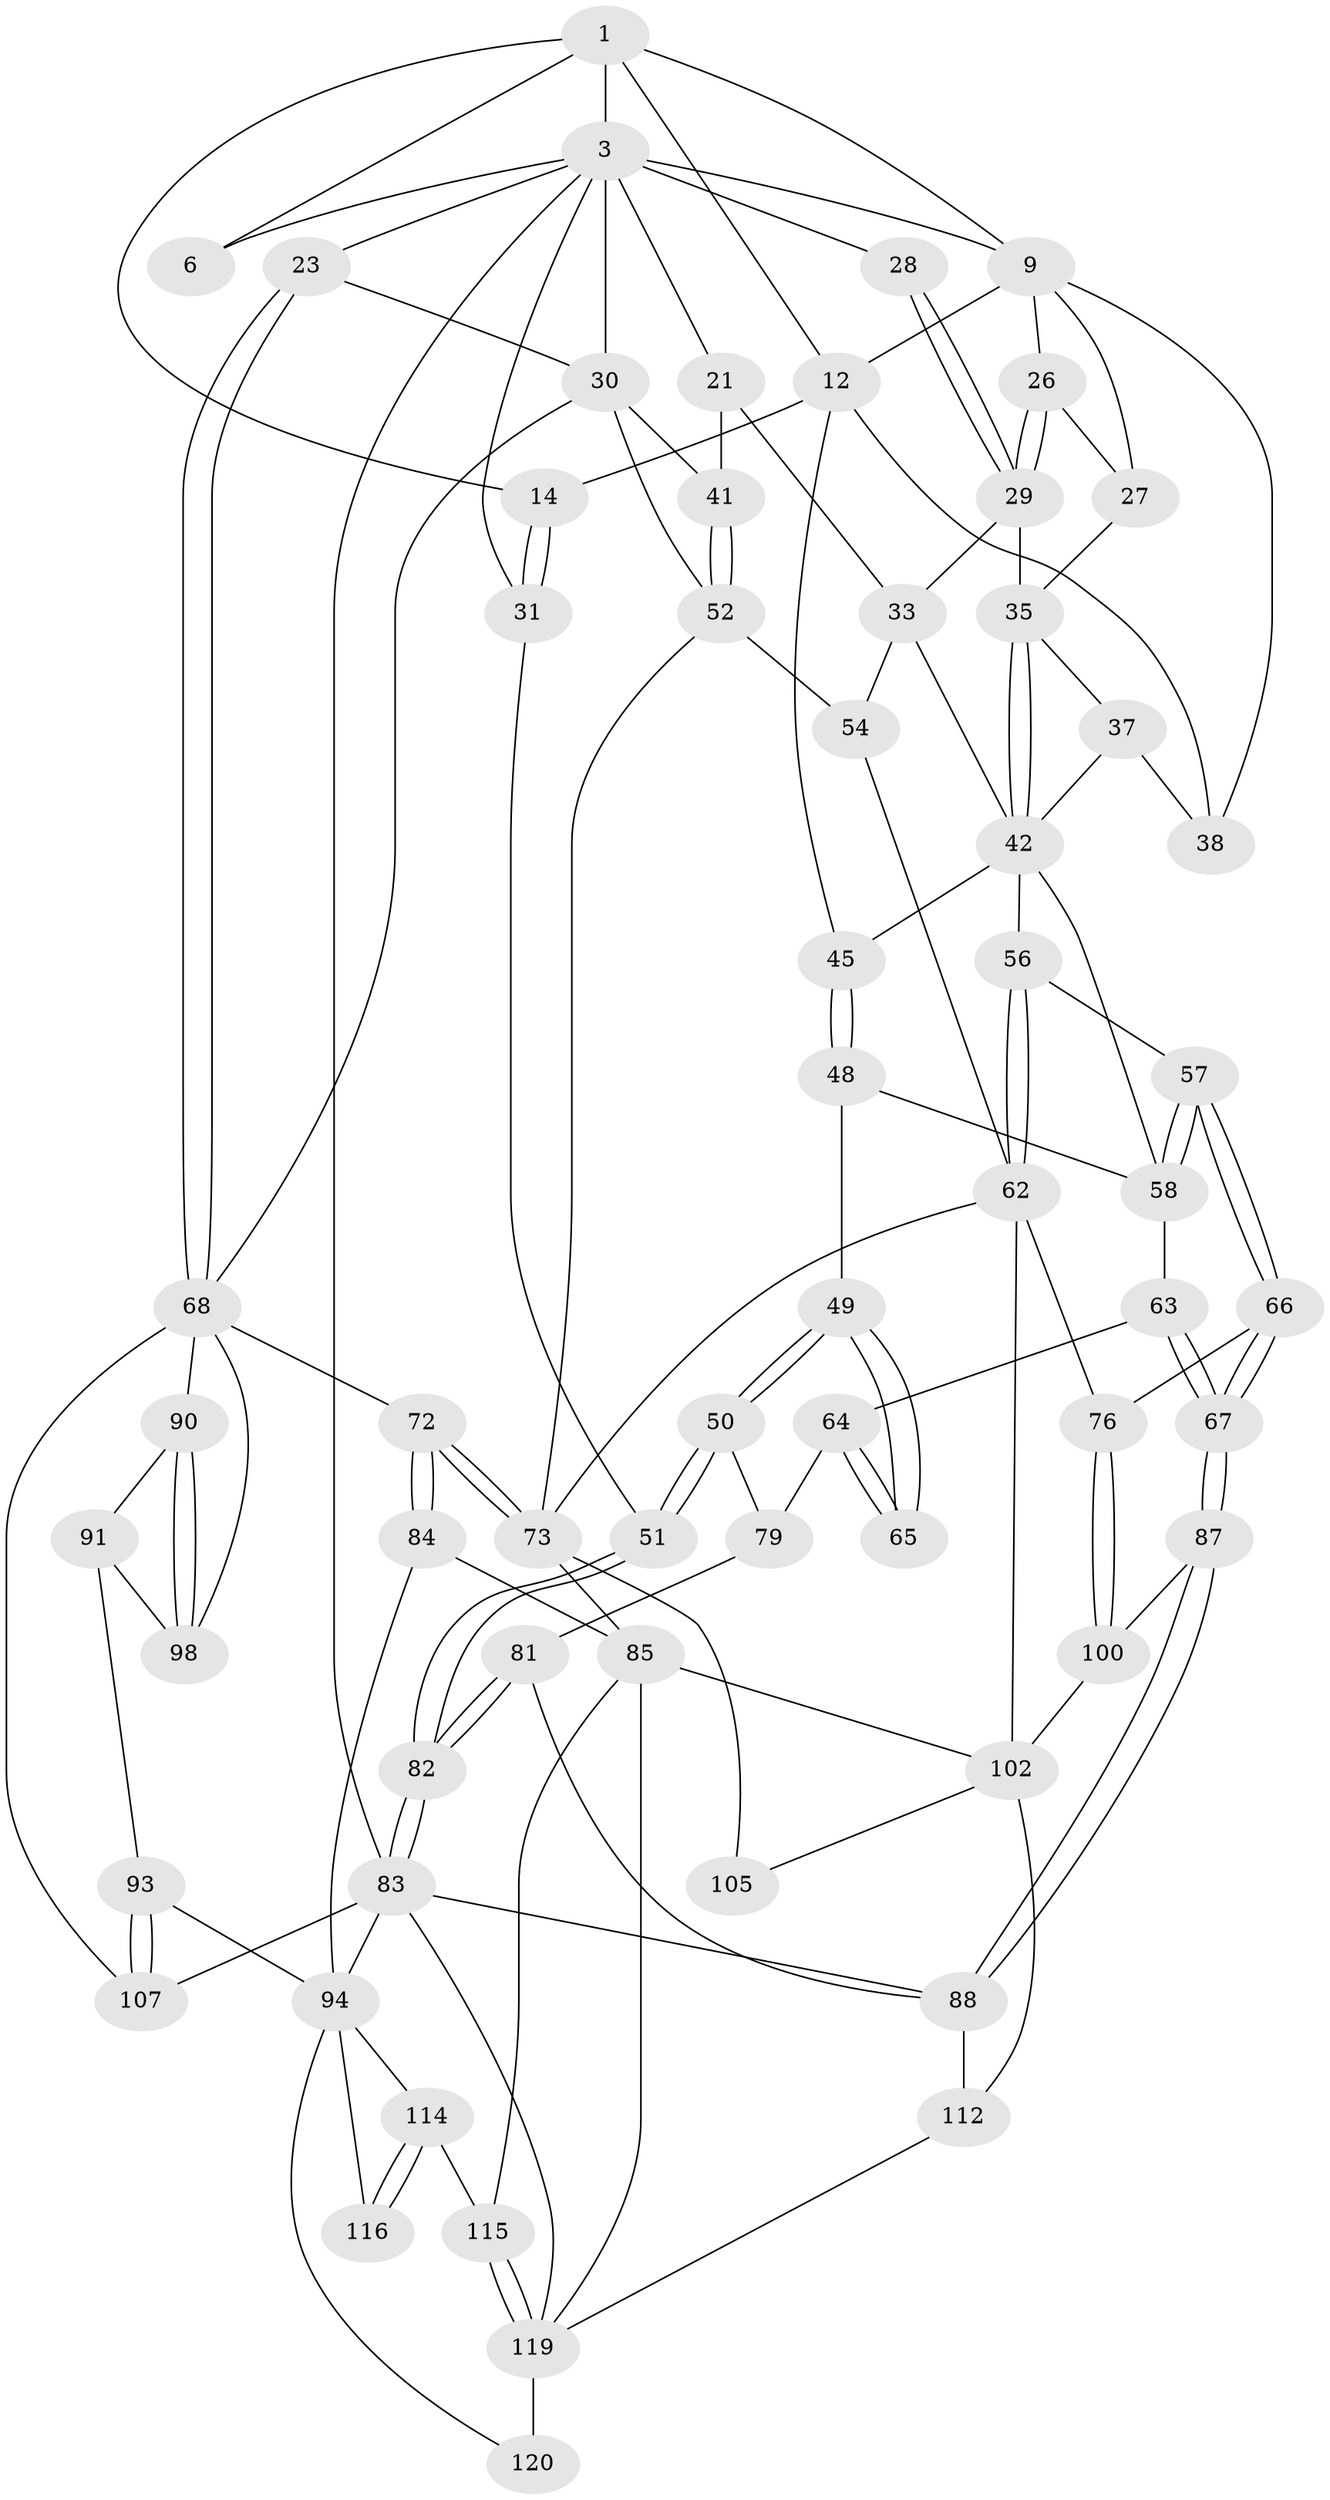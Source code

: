 // original degree distribution, {3: 0.031746031746031744, 4: 0.1984126984126984, 5: 0.5555555555555556, 6: 0.21428571428571427}
// Generated by graph-tools (version 1.1) at 2025/16/03/09/25 04:16:46]
// undirected, 63 vertices, 141 edges
graph export_dot {
graph [start="1"]
  node [color=gray90,style=filled];
  1 [pos="+0.20040039712543498+0",super="+2+7"];
  3 [pos="+0.8143029473283385+0",super="+4+15"];
  6 [pos="+0.0388940669493996+0"];
  9 [pos="+0.431108946957166+0.004508268443337025",super="+18+10"];
  12 [pos="+0.2013947347728377+0",super="+13"];
  14 [pos="+0.02717357769514213+0.1743353281942581"];
  21 [pos="+0.6391656923939006+0.17234409915118815",super="+32"];
  23 [pos="+1+0.29514307800965656",super="+24"];
  26 [pos="+0.46504081994002183+0.14342003883607135"];
  27 [pos="+0.37300708737304594+0.12762090123376318"];
  28 [pos="+0.5316627540510557+0.09068731845245517"];
  29 [pos="+0.5051575971399302+0.17598029628939482",super="+34"];
  30 [pos="+0.786654209044937+0.237130218173097",super="+40"];
  31 [pos="+0+0.2591092660861232"];
  33 [pos="+0.542717311134111+0.24152222653560207",super="+46"];
  35 [pos="+0.43958031207935916+0.22088471486340092",super="+36"];
  37 [pos="+0.38737315780330894+0.23296389006099294"];
  38 [pos="+0.2565728591907238+0.17221525940917917"];
  41 [pos="+0.7315926278582642+0.2638298917725379"];
  42 [pos="+0.413562651882631+0.30796642783435557",super="+47+43"];
  45 [pos="+0.24741531633933328+0.2593641318130796"];
  48 [pos="+0.21272508776118781+0.33363789477284156"];
  49 [pos="+0.12412560153623685+0.3584919732146248"];
  50 [pos="+0+0.3017897876693693"];
  51 [pos="+0+0.299610132982798"];
  52 [pos="+0.7003464125635829+0.31597443372947454",super="+53+61"];
  54 [pos="+0.5900404575641403+0.400613531543877"];
  56 [pos="+0.419872829946721+0.4295593488979745"];
  57 [pos="+0.38255739339997785+0.4371152064781459"];
  58 [pos="+0.34173877636324157+0.3969183995702032",super="+59"];
  62 [pos="+0.4562766720821706+0.44491626459999273",super="+74"];
  63 [pos="+0.20415877672010632+0.5155000551901775"];
  64 [pos="+0.1902242093941262+0.5134653914837389"];
  65 [pos="+0.1756918799625092+0.5008469595551018"];
  66 [pos="+0.31941783231810283+0.529749341316669"];
  67 [pos="+0.24724445522653918+0.5523769722522155"];
  68 [pos="+1+0.5858645399478797",super="+97+69"];
  72 [pos="+0.752150936081909+0.5698041486803813"];
  73 [pos="+0.6460080036441221+0.497522502552766",super="+77"];
  76 [pos="+0.4202569945798449+0.5958686237563655"];
  79 [pos="+0.040772466370225385+0.44112413605029366",super="+80"];
  81 [pos="+0+0.8098239899694643"];
  82 [pos="+0+0.825979754657477"];
  83 [pos="+0+1",super="+108"];
  84 [pos="+0.7023460850864859+0.7014630250347617"];
  85 [pos="+0.6712397734992671+0.700786479408518",super="+110"];
  87 [pos="+0.24310144561322647+0.6719781924125748"];
  88 [pos="+0.11223973770687788+0.7478074252881588",super="+113+89"];
  90 [pos="+0.8294274125750105+0.5691634775004819"];
  91 [pos="+0.8305885326580336+0.5779978356173613",super="+99+92"];
  93 [pos="+0.8418201634734617+0.7214492509819169"];
  94 [pos="+0.8366386809744508+0.7308093331248554",super="+95+117"];
  98 [pos="+0.9892043814796281+0.5968623752271547"];
  100 [pos="+0.3971394053773639+0.6337254706637043",super="+101"];
  102 [pos="+0.47294516733751996+0.8074319956653078",super="+106+103"];
  105 [pos="+0.545354677424912+0.7031447294334519"];
  107 [pos="+1+0.6156192806470777"];
  112 [pos="+0.40409705043611527+0.8869294064736025",super="+123"];
  114 [pos="+0.7071750712920307+0.8306800473625834"];
  115 [pos="+0.7026718796721069+0.8309764097319079"];
  116 [pos="+0.760604409431747+0.8782778186013116"];
  119 [pos="+0.6352332352879685+0.8625973924084768",super="+121"];
  120 [pos="+0.7342763045180433+0.9065481022806331"];
  1 -- 3;
  1 -- 9;
  1 -- 12;
  1 -- 6;
  1 -- 14;
  3 -- 83 [weight=2];
  3 -- 6;
  3 -- 23 [weight=2];
  3 -- 31;
  3 -- 21 [weight=2];
  3 -- 9;
  3 -- 28 [weight=2];
  3 -- 30 [weight=2];
  9 -- 26;
  9 -- 27;
  9 -- 12;
  9 -- 38;
  12 -- 45;
  12 -- 38;
  12 -- 14;
  14 -- 31;
  14 -- 31;
  21 -- 33;
  21 -- 41;
  23 -- 68;
  23 -- 68;
  23 -- 30;
  26 -- 27;
  26 -- 29;
  26 -- 29;
  27 -- 35;
  28 -- 29;
  28 -- 29;
  29 -- 33;
  29 -- 35;
  30 -- 41;
  30 -- 68;
  30 -- 52;
  31 -- 51;
  33 -- 54;
  33 -- 42;
  35 -- 42;
  35 -- 42;
  35 -- 37;
  37 -- 38;
  37 -- 42;
  41 -- 52;
  41 -- 52;
  42 -- 56;
  42 -- 45;
  42 -- 58;
  45 -- 48;
  45 -- 48;
  48 -- 49;
  48 -- 58;
  49 -- 50;
  49 -- 50;
  49 -- 65;
  49 -- 65;
  50 -- 51;
  50 -- 51;
  50 -- 79;
  51 -- 82;
  51 -- 82;
  52 -- 54;
  52 -- 73;
  54 -- 62;
  56 -- 57;
  56 -- 62;
  56 -- 62;
  57 -- 58;
  57 -- 58;
  57 -- 66;
  57 -- 66;
  58 -- 63;
  62 -- 73;
  62 -- 102;
  62 -- 76;
  63 -- 64;
  63 -- 67;
  63 -- 67;
  64 -- 65;
  64 -- 65;
  64 -- 79;
  66 -- 67;
  66 -- 67;
  66 -- 76;
  67 -- 87;
  67 -- 87;
  68 -- 98;
  68 -- 107;
  68 -- 72;
  68 -- 90;
  72 -- 73;
  72 -- 73;
  72 -- 84;
  72 -- 84;
  73 -- 85;
  73 -- 105 [weight=2];
  76 -- 100;
  76 -- 100;
  79 -- 81;
  81 -- 82;
  81 -- 82;
  81 -- 88;
  82 -- 83;
  82 -- 83;
  83 -- 107;
  83 -- 88;
  83 -- 94;
  83 -- 119;
  84 -- 85;
  84 -- 94;
  85 -- 115;
  85 -- 102;
  85 -- 119;
  87 -- 88;
  87 -- 88;
  87 -- 100;
  88 -- 112 [weight=2];
  90 -- 91;
  90 -- 98;
  90 -- 98;
  91 -- 98;
  91 -- 93;
  93 -- 94;
  93 -- 107;
  93 -- 107;
  94 -- 116 [weight=2];
  94 -- 114;
  94 -- 120;
  100 -- 102;
  102 -- 105;
  102 -- 112;
  112 -- 119;
  114 -- 115;
  114 -- 116;
  114 -- 116;
  115 -- 119;
  115 -- 119;
  119 -- 120 [weight=2];
}
